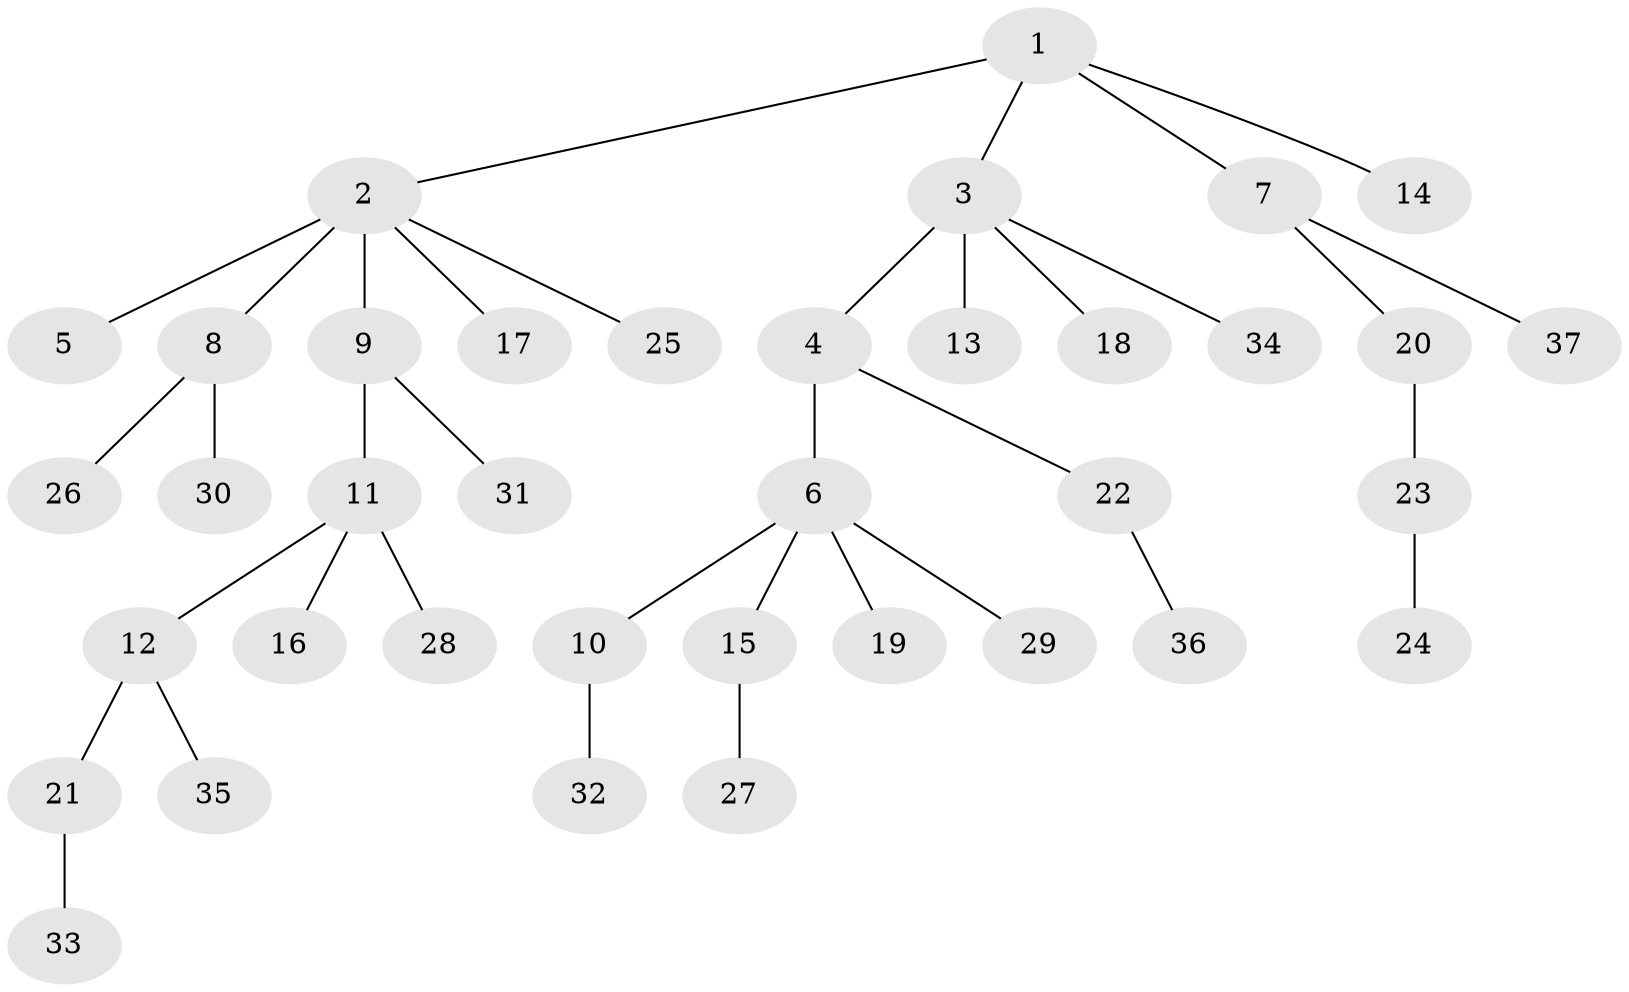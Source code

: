 // original degree distribution, {4: 0.07142857142857142, 8: 0.014285714285714285, 5: 0.02857142857142857, 6: 0.02857142857142857, 2: 0.3142857142857143, 1: 0.5, 3: 0.04285714285714286}
// Generated by graph-tools (version 1.1) at 2025/37/03/09/25 02:37:04]
// undirected, 37 vertices, 36 edges
graph export_dot {
graph [start="1"]
  node [color=gray90,style=filled];
  1;
  2;
  3;
  4;
  5;
  6;
  7;
  8;
  9;
  10;
  11;
  12;
  13;
  14;
  15;
  16;
  17;
  18;
  19;
  20;
  21;
  22;
  23;
  24;
  25;
  26;
  27;
  28;
  29;
  30;
  31;
  32;
  33;
  34;
  35;
  36;
  37;
  1 -- 2 [weight=1.0];
  1 -- 3 [weight=1.0];
  1 -- 7 [weight=1.0];
  1 -- 14 [weight=1.0];
  2 -- 5 [weight=1.0];
  2 -- 8 [weight=1.0];
  2 -- 9 [weight=2.0];
  2 -- 17 [weight=1.0];
  2 -- 25 [weight=1.0];
  3 -- 4 [weight=3.0];
  3 -- 13 [weight=1.0];
  3 -- 18 [weight=1.0];
  3 -- 34 [weight=1.0];
  4 -- 6 [weight=1.0];
  4 -- 22 [weight=1.0];
  6 -- 10 [weight=1.0];
  6 -- 15 [weight=1.0];
  6 -- 19 [weight=1.0];
  6 -- 29 [weight=1.0];
  7 -- 20 [weight=1.0];
  7 -- 37 [weight=1.0];
  8 -- 26 [weight=1.0];
  8 -- 30 [weight=1.0];
  9 -- 11 [weight=1.0];
  9 -- 31 [weight=1.0];
  10 -- 32 [weight=2.0];
  11 -- 12 [weight=1.0];
  11 -- 16 [weight=1.0];
  11 -- 28 [weight=1.0];
  12 -- 21 [weight=1.0];
  12 -- 35 [weight=1.0];
  15 -- 27 [weight=1.0];
  20 -- 23 [weight=1.0];
  21 -- 33 [weight=1.0];
  22 -- 36 [weight=1.0];
  23 -- 24 [weight=1.0];
}
